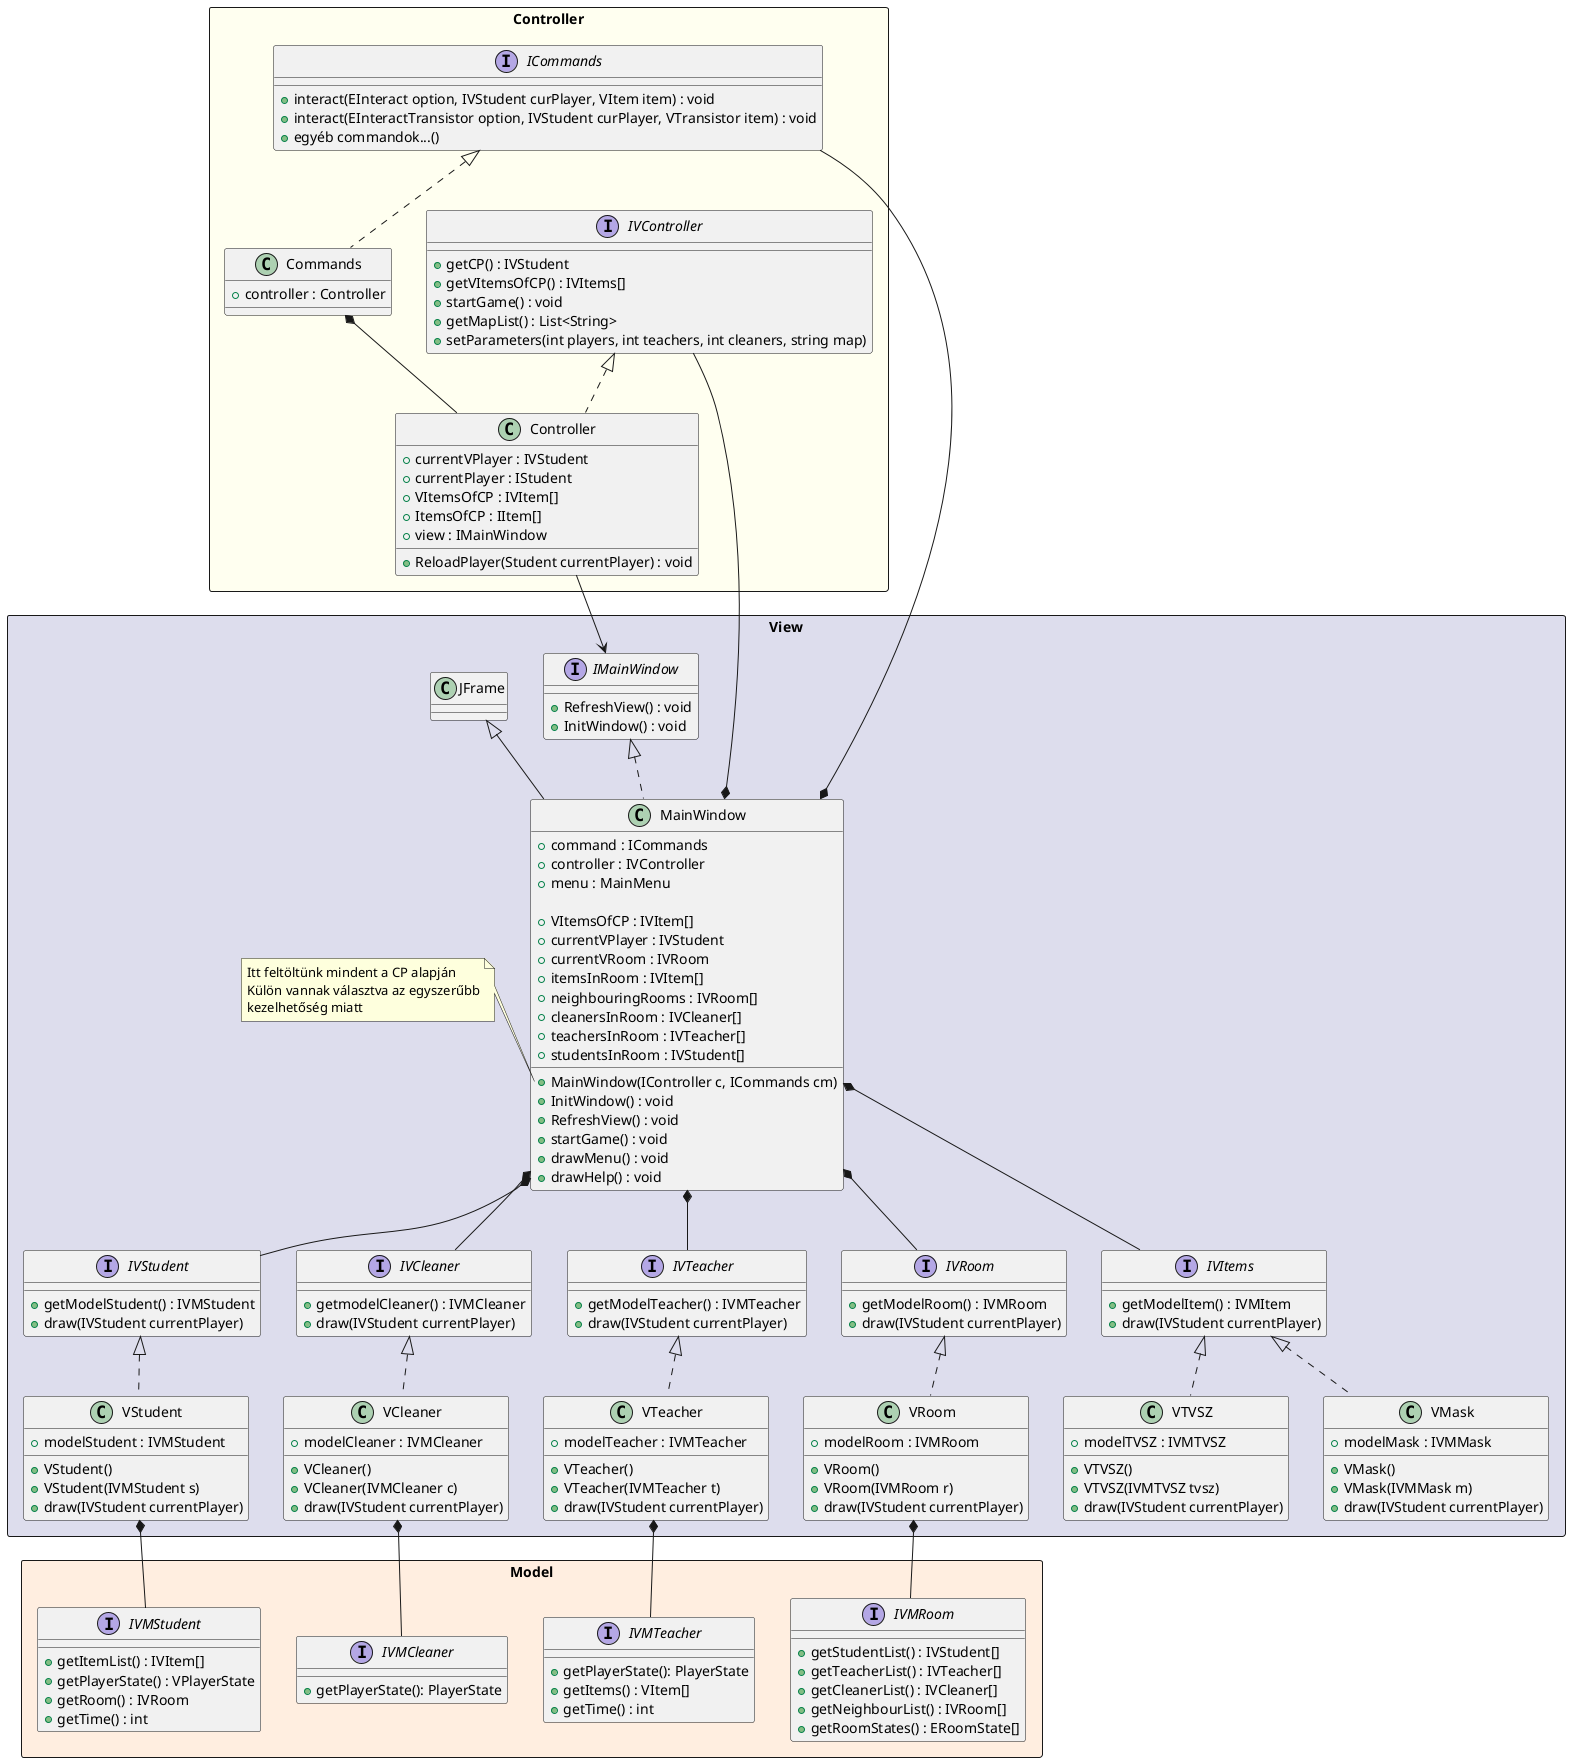 @startuml cuv

package "Model" <<Rectangle>> #FFEEE0 {
    
    interface IVMRoom {
        + getStudentList() : IVStudent[]
        + getTeacherList() : IVTeacher[]
        + getCleanerList() : IVCleaner[]
        + getNeighbourList() : IVRoom[]
        + getRoomStates() : ERoomState[]
    }

    interface IVMTeacher{
        + getPlayerState(): PlayerState
        + getItems() : VItem[]
        + getTime() : int
    }

    interface IVMCleaner{
        + getPlayerState(): PlayerState
    }

    interface IVMStudent{
        + getItemList() : IVItem[]
        + getPlayerState() : VPlayerState
        + getRoom() : IVRoom
        + getTime() : int
    }
    
}

package "View" <<Rectangle>> #DDDDED {

    interface IMainWindow{
        + RefreshView() : void
        + InitWindow() : void
    }

    class MainWindow extends JFrame implements IMainWindow {
        + command : ICommands
        + controller : IVController
        + menu : MainMenu

        + VItemsOfCP : IVItem[] 
        + currentVPlayer : IVStudent 
        + currentVRoom : IVRoom
        + itemsInRoom : IVItem[]
        + neighbouringRooms : IVRoom[]
        + cleanersInRoom : IVCleaner[]
        + teachersInRoom : IVTeacher[]
        + studentsInRoom : IVStudent[]

        + MainWindow(IController c, ICommands cm)
        + InitWindow() : void
        + RefreshView() : void
        + startGame() : void
        + drawMenu() : void
        + drawHelp() : void
    }
    MainWindow *-- IVStudent
    MainWindow *-- IVTeacher
    MainWindow *-- IVCleaner
    MainWindow *-- IVRoom
    MainWindow *-- IVItems

    note left of MainWindow::"MainWindow(IController c, ICommands cm)"
        Itt feltöltünk mindent a CP alapján
        Külön vannak választva az egyszerűbb
        kezelhetőség miatt
    end note


    interface IVItems {
        + getModelItem() : IVMItem
        + draw(IVStudent currentPlayer)
    }

    class VTVSZ implements IVItems { 
       + modelTVSZ : IVMTVSZ
       + VTVSZ()
       + VTVSZ(IVMTVSZ tvsz)
       + draw(IVStudent currentPlayer)
    }

    class VMask implements IVItems {
       + modelMask : IVMMask
       + VMask()
       + VMask(IVMMask m)
       + draw(IVStudent currentPlayer)
    }

    /' class VCheese implements IVItems {
       + modelMask : IVMCheese
       + draw(IVStudent currentPlayer)
    }

    class VTransistor implements IVItems {
       + modelMask : IVMTransistor
       + draw(IVStudent currentPlayer)
    }

    class VLogarlec implements IVItems {
       + modelMask : IVMLogarlec
       + draw(IVStudent currentPlayer)
    }

    class VPurifier implements IVItems {
       + modelMask : IVMPurifier
       + draw(IVStudent currentPlayer)
    }

    class VBeer implements IVItems {
       + modelMask : IVMBeer
       + draw(IVStudent currentPlayer)
    }

    class VSponge implements IVItems {
       + modelMask : IVMSponge
       + draw(IVStudent currentPlayer)
    } '/ 

    interface IVTeacher {
        + getModelTeacher() : IVMTeacher
        + draw(IVStudent currentPlayer)
    }
    class VTeacher implements IVTeacher {
        + modelTeacher : IVMTeacher
        + VTeacher()
        + VTeacher(IVMTeacher t)
        + draw(IVStudent currentPlayer)
    }
    VTeacher *-- IVMTeacher

    interface IVStudent {
        + getModelStudent() : IVMStudent
        + draw(IVStudent currentPlayer)
    }
    class VStudent implements IVStudent {
        + modelStudent : IVMStudent 
        + VStudent()
        + VStudent(IVMStudent s)
        + draw(IVStudent currentPlayer)   
    }
    VStudent *-- IVMStudent

    interface IVCleaner {
        + getmodelCleaner() : IVMCleaner
        + draw(IVStudent currentPlayer)
    }
    class VCleaner implements IVCleaner {
        + modelCleaner : IVMCleaner
        + VCleaner()
        + VCleaner(IVMCleaner c)
        + draw(IVStudent currentPlayer) 
    }
    VCleaner *-- IVMCleaner

    interface IVRoom {
        + getModelRoom() : IVMRoom
        + draw(IVStudent currentPlayer)
    }

    class VRoom implements IVRoom {
        + modelRoom : IVMRoom
        + VRoom()
        + VRoom(IVMRoom r)
        + draw(IVStudent currentPlayer)
    }
    VRoom *-- IVMRoom

}

package "Controller" <<Rectangle>> #FFFFF0 {

    interface IVController {
        + getCP() : IVStudent
        + getVItemsOfCP() : IVItems[] 
        + startGame() : void
        + getMapList() : List<String>
        + setParameters(int players, int teachers, int cleaners, string map)
    }
    IVController --* MainWindow

    class Controller implements IVController {
        + currentVPlayer : IVStudent
        + currentPlayer : IStudent
        + VItemsOfCP : IVItem[]
        + ItemsOfCP : IItem[] 
        + view : IMainWindow

        + ReloadPlayer(Student currentPlayer) : void
    }
    Controller --> IMainWindow

    interface ICommands {
        +interact(EInteract option, IVStudent curPlayer, VItem item) : void
        +interact(EInteractTransistor option, IVStudent curPlayer, VTransistor item) : void
        +egyéb commandok...()
    }
    ICommands --* MainWindow

    class Commands implements ICommands {
        + controller : Controller
    }
    Commands *-- Controller
}

